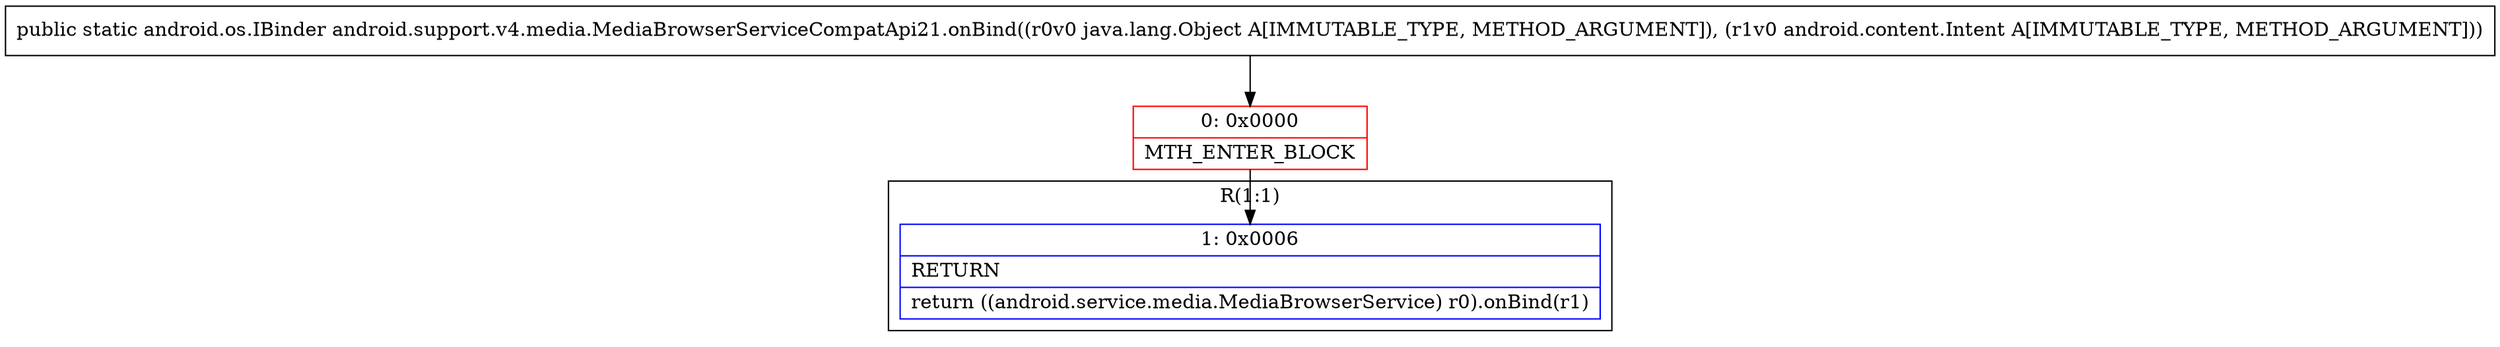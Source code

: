digraph "CFG forandroid.support.v4.media.MediaBrowserServiceCompatApi21.onBind(Ljava\/lang\/Object;Landroid\/content\/Intent;)Landroid\/os\/IBinder;" {
subgraph cluster_Region_1004052203 {
label = "R(1:1)";
node [shape=record,color=blue];
Node_1 [shape=record,label="{1\:\ 0x0006|RETURN\l|return ((android.service.media.MediaBrowserService) r0).onBind(r1)\l}"];
}
Node_0 [shape=record,color=red,label="{0\:\ 0x0000|MTH_ENTER_BLOCK\l}"];
MethodNode[shape=record,label="{public static android.os.IBinder android.support.v4.media.MediaBrowserServiceCompatApi21.onBind((r0v0 java.lang.Object A[IMMUTABLE_TYPE, METHOD_ARGUMENT]), (r1v0 android.content.Intent A[IMMUTABLE_TYPE, METHOD_ARGUMENT])) }"];
MethodNode -> Node_0;
Node_0 -> Node_1;
}

